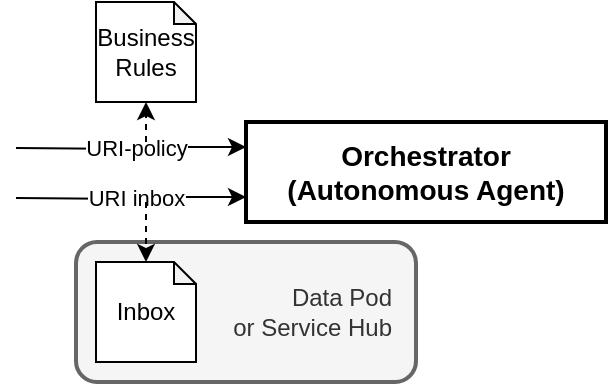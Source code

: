 <mxfile compressed="true">
    <diagram id="I-sFH-hni88XnOLIhFXf" name="Page-1">
        <mxGraphModel dx="1218" dy="1135" grid="1" gridSize="10" guides="1" tooltips="1" connect="1" arrows="1" fold="1" page="1" pageScale="1" pageWidth="827" pageHeight="1169" math="0" shadow="0">
            <root>
                <mxCell id="0"/>
                <mxCell id="1" parent="0"/>
                <mxCell id="8" value="&lt;div&gt;Data Pod&lt;br&gt;&lt;/div&gt;&lt;div&gt;or Service Hub&lt;/div&gt;" style="rounded=1;whiteSpace=wrap;html=1;strokeWidth=2;strokeColor=#666666;fillColor=#f5f5f5;align=right;verticalAlign=middle;spacingRight=10;fontColor=#333333;" parent="1" vertex="1">
                    <mxGeometry x="50" y="130" width="170" height="70" as="geometry"/>
                </mxCell>
                <mxCell id="L_k9XA5jBWQ_gwWuZxk8-17" value="" style="edgeStyle=orthogonalEdgeStyle;rounded=0;orthogonalLoop=1;jettySize=auto;html=1;fontSize=14;entryX=0;entryY=0.25;entryDx=0;entryDy=0;" parent="1" target="L_k9XA5jBWQ_gwWuZxk8-22" edge="1">
                    <mxGeometry relative="1" as="geometry">
                        <mxPoint x="20" y="83" as="sourcePoint"/>
                        <mxPoint x="195" y="-46.25" as="targetPoint"/>
                    </mxGeometry>
                </mxCell>
                <mxCell id="L_k9XA5jBWQ_gwWuZxk8-18" value="URI-policy" style="edgeLabel;html=1;align=center;verticalAlign=middle;resizable=0;points=[];" parent="L_k9XA5jBWQ_gwWuZxk8-17" vertex="1" connectable="0">
                    <mxGeometry x="0.543" y="-3" relative="1" as="geometry">
                        <mxPoint x="-29" y="-3" as="offset"/>
                    </mxGeometry>
                </mxCell>
                <mxCell id="4" style="edgeStyle=orthogonalEdgeStyle;rounded=0;orthogonalLoop=1;jettySize=auto;html=1;exitX=0.5;exitY=1;exitDx=0;exitDy=0;exitPerimeter=0;dashed=1;entryX=0.5;entryY=1;entryDx=0;entryDy=0;entryPerimeter=0;" parent="1" target="L_k9XA5jBWQ_gwWuZxk8-19" edge="1">
                    <mxGeometry relative="1" as="geometry">
                        <mxPoint x="85" y="80" as="sourcePoint"/>
                    </mxGeometry>
                </mxCell>
                <mxCell id="L_k9XA5jBWQ_gwWuZxk8-19" value="&lt;div&gt;Business&lt;/div&gt;&lt;div&gt;Rules&lt;br&gt;&lt;/div&gt;" style="shape=note;whiteSpace=wrap;html=1;backgroundOutline=1;darkOpacity=0.05;strokeWidth=1;size=11;" parent="1" vertex="1">
                    <mxGeometry x="60" y="10" width="50" height="50" as="geometry"/>
                </mxCell>
                <mxCell id="L_k9XA5jBWQ_gwWuZxk8-22" value="Orchestrator&lt;br&gt;(Autonomous Agent)" style="rounded=0;whiteSpace=wrap;html=1;strokeWidth=2;fontSize=14;fontStyle=1" parent="1" vertex="1">
                    <mxGeometry x="135" y="70" width="180" height="50" as="geometry"/>
                </mxCell>
                <mxCell id="2" value="" style="edgeStyle=orthogonalEdgeStyle;rounded=0;orthogonalLoop=1;jettySize=auto;html=1;fontSize=14;entryX=0;entryY=0.75;entryDx=0;entryDy=0;" parent="1" target="L_k9XA5jBWQ_gwWuZxk8-22" edge="1">
                    <mxGeometry relative="1" as="geometry">
                        <mxPoint x="20" y="108" as="sourcePoint"/>
                        <mxPoint x="145" y="92.5" as="targetPoint"/>
                    </mxGeometry>
                </mxCell>
                <mxCell id="3" value="URI inbox" style="edgeLabel;html=1;align=center;verticalAlign=middle;resizable=0;points=[];" parent="2" vertex="1" connectable="0">
                    <mxGeometry x="0.543" y="-3" relative="1" as="geometry">
                        <mxPoint x="-29" y="-3" as="offset"/>
                    </mxGeometry>
                </mxCell>
                <mxCell id="6" style="edgeStyle=orthogonalEdgeStyle;rounded=0;orthogonalLoop=1;jettySize=auto;html=1;exitX=0.5;exitY=0;exitDx=0;exitDy=0;exitPerimeter=0;dashed=1;entryX=0.5;entryY=0;entryDx=0;entryDy=0;entryPerimeter=0;" parent="1" target="5" edge="1">
                    <mxGeometry relative="1" as="geometry">
                        <mxPoint x="85" y="110" as="sourcePoint"/>
                    </mxGeometry>
                </mxCell>
                <mxCell id="5" value="&lt;div&gt;Inbox&lt;/div&gt;" style="shape=note;whiteSpace=wrap;html=1;backgroundOutline=1;darkOpacity=0.05;strokeWidth=1;size=11;" parent="1" vertex="1">
                    <mxGeometry x="60" y="140" width="50" height="50" as="geometry"/>
                </mxCell>
            </root>
        </mxGraphModel>
    </diagram>
</mxfile>